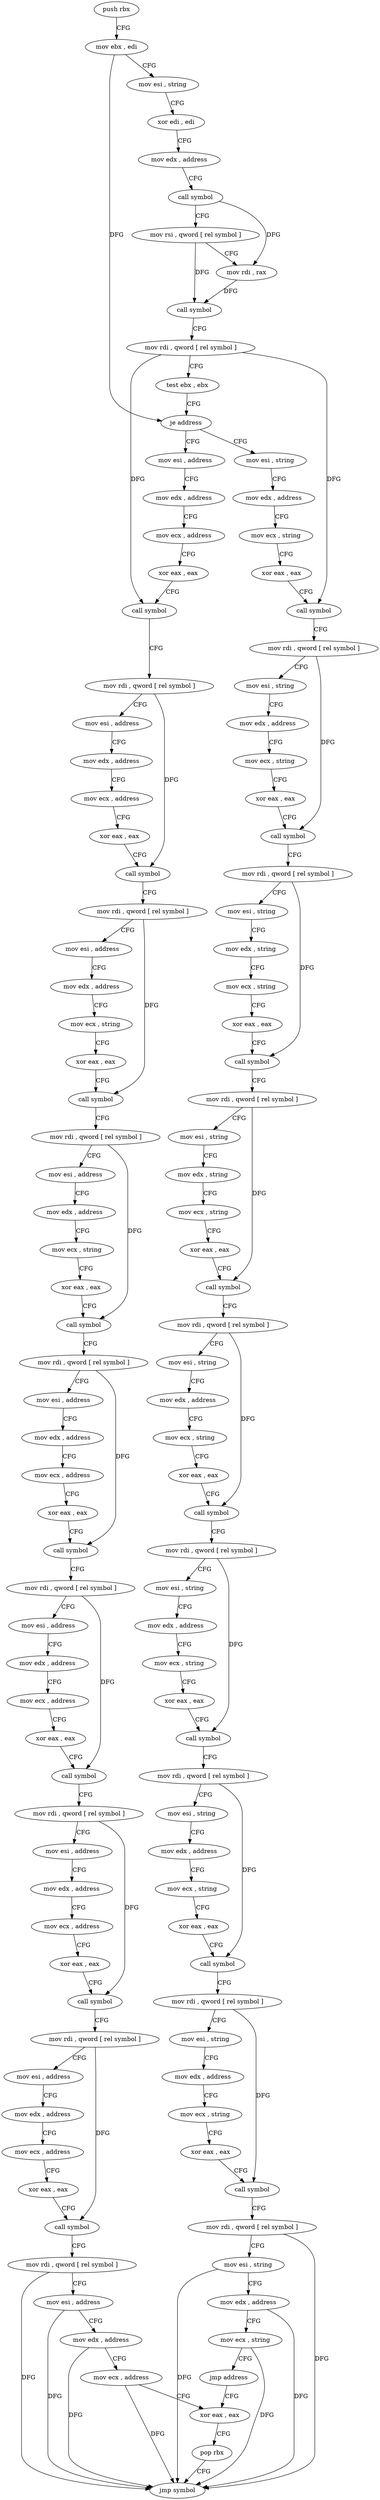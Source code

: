 digraph "func" {
"4227984" [label = "push rbx" ]
"4227985" [label = "mov ebx , edi" ]
"4227987" [label = "mov esi , string" ]
"4227992" [label = "xor edi , edi" ]
"4227994" [label = "mov edx , address" ]
"4227999" [label = "call symbol" ]
"4228004" [label = "mov rsi , qword [ rel symbol ]" ]
"4228011" [label = "mov rdi , rax" ]
"4228014" [label = "call symbol" ]
"4228019" [label = "mov rdi , qword [ rel symbol ]" ]
"4228026" [label = "test ebx , ebx" ]
"4228028" [label = "je address" ]
"4228286" [label = "mov esi , address" ]
"4228034" [label = "mov esi , string" ]
"4228291" [label = "mov edx , address" ]
"4228296" [label = "mov ecx , address" ]
"4228301" [label = "xor eax , eax" ]
"4228303" [label = "call symbol" ]
"4228308" [label = "mov rdi , qword [ rel symbol ]" ]
"4228315" [label = "mov esi , address" ]
"4228320" [label = "mov edx , address" ]
"4228325" [label = "mov ecx , address" ]
"4228330" [label = "xor eax , eax" ]
"4228332" [label = "call symbol" ]
"4228337" [label = "mov rdi , qword [ rel symbol ]" ]
"4228344" [label = "mov esi , address" ]
"4228349" [label = "mov edx , address" ]
"4228354" [label = "mov ecx , string" ]
"4228359" [label = "xor eax , eax" ]
"4228361" [label = "call symbol" ]
"4228366" [label = "mov rdi , qword [ rel symbol ]" ]
"4228373" [label = "mov esi , address" ]
"4228378" [label = "mov edx , address" ]
"4228383" [label = "mov ecx , string" ]
"4228388" [label = "xor eax , eax" ]
"4228390" [label = "call symbol" ]
"4228395" [label = "mov rdi , qword [ rel symbol ]" ]
"4228402" [label = "mov esi , address" ]
"4228407" [label = "mov edx , address" ]
"4228412" [label = "mov ecx , address" ]
"4228417" [label = "xor eax , eax" ]
"4228419" [label = "call symbol" ]
"4228424" [label = "mov rdi , qword [ rel symbol ]" ]
"4228431" [label = "mov esi , address" ]
"4228436" [label = "mov edx , address" ]
"4228441" [label = "mov ecx , address" ]
"4228446" [label = "xor eax , eax" ]
"4228448" [label = "call symbol" ]
"4228453" [label = "mov rdi , qword [ rel symbol ]" ]
"4228460" [label = "mov esi , address" ]
"4228465" [label = "mov edx , address" ]
"4228470" [label = "mov ecx , address" ]
"4228475" [label = "xor eax , eax" ]
"4228477" [label = "call symbol" ]
"4228482" [label = "mov rdi , qword [ rel symbol ]" ]
"4228489" [label = "mov esi , address" ]
"4228494" [label = "mov edx , address" ]
"4228499" [label = "mov ecx , address" ]
"4228504" [label = "xor eax , eax" ]
"4228506" [label = "call symbol" ]
"4228511" [label = "mov rdi , qword [ rel symbol ]" ]
"4228518" [label = "mov esi , address" ]
"4228523" [label = "mov edx , address" ]
"4228528" [label = "mov ecx , address" ]
"4228533" [label = "xor eax , eax" ]
"4228039" [label = "mov edx , address" ]
"4228044" [label = "mov ecx , string" ]
"4228049" [label = "xor eax , eax" ]
"4228051" [label = "call symbol" ]
"4228056" [label = "mov rdi , qword [ rel symbol ]" ]
"4228063" [label = "mov esi , string" ]
"4228068" [label = "mov edx , address" ]
"4228073" [label = "mov ecx , string" ]
"4228078" [label = "xor eax , eax" ]
"4228080" [label = "call symbol" ]
"4228085" [label = "mov rdi , qword [ rel symbol ]" ]
"4228092" [label = "mov esi , string" ]
"4228097" [label = "mov edx , string" ]
"4228102" [label = "mov ecx , string" ]
"4228107" [label = "xor eax , eax" ]
"4228109" [label = "call symbol" ]
"4228114" [label = "mov rdi , qword [ rel symbol ]" ]
"4228121" [label = "mov esi , string" ]
"4228126" [label = "mov edx , string" ]
"4228131" [label = "mov ecx , string" ]
"4228136" [label = "xor eax , eax" ]
"4228138" [label = "call symbol" ]
"4228143" [label = "mov rdi , qword [ rel symbol ]" ]
"4228150" [label = "mov esi , string" ]
"4228155" [label = "mov edx , address" ]
"4228160" [label = "mov ecx , string" ]
"4228165" [label = "xor eax , eax" ]
"4228167" [label = "call symbol" ]
"4228172" [label = "mov rdi , qword [ rel symbol ]" ]
"4228179" [label = "mov esi , string" ]
"4228184" [label = "mov edx , address" ]
"4228189" [label = "mov ecx , string" ]
"4228194" [label = "xor eax , eax" ]
"4228196" [label = "call symbol" ]
"4228201" [label = "mov rdi , qword [ rel symbol ]" ]
"4228208" [label = "mov esi , string" ]
"4228213" [label = "mov edx , address" ]
"4228218" [label = "mov ecx , string" ]
"4228223" [label = "xor eax , eax" ]
"4228225" [label = "call symbol" ]
"4228230" [label = "mov rdi , qword [ rel symbol ]" ]
"4228237" [label = "mov esi , string" ]
"4228242" [label = "mov edx , address" ]
"4228247" [label = "mov ecx , string" ]
"4228252" [label = "xor eax , eax" ]
"4228254" [label = "call symbol" ]
"4228259" [label = "mov rdi , qword [ rel symbol ]" ]
"4228266" [label = "mov esi , string" ]
"4228271" [label = "mov edx , address" ]
"4228276" [label = "mov ecx , string" ]
"4228281" [label = "jmp address" ]
"4228535" [label = "pop rbx" ]
"4228536" [label = "jmp symbol" ]
"4227984" -> "4227985" [ label = "CFG" ]
"4227985" -> "4227987" [ label = "CFG" ]
"4227985" -> "4228028" [ label = "DFG" ]
"4227987" -> "4227992" [ label = "CFG" ]
"4227992" -> "4227994" [ label = "CFG" ]
"4227994" -> "4227999" [ label = "CFG" ]
"4227999" -> "4228004" [ label = "CFG" ]
"4227999" -> "4228011" [ label = "DFG" ]
"4228004" -> "4228011" [ label = "CFG" ]
"4228004" -> "4228014" [ label = "DFG" ]
"4228011" -> "4228014" [ label = "DFG" ]
"4228014" -> "4228019" [ label = "CFG" ]
"4228019" -> "4228026" [ label = "CFG" ]
"4228019" -> "4228303" [ label = "DFG" ]
"4228019" -> "4228051" [ label = "DFG" ]
"4228026" -> "4228028" [ label = "CFG" ]
"4228028" -> "4228286" [ label = "CFG" ]
"4228028" -> "4228034" [ label = "CFG" ]
"4228286" -> "4228291" [ label = "CFG" ]
"4228034" -> "4228039" [ label = "CFG" ]
"4228291" -> "4228296" [ label = "CFG" ]
"4228296" -> "4228301" [ label = "CFG" ]
"4228301" -> "4228303" [ label = "CFG" ]
"4228303" -> "4228308" [ label = "CFG" ]
"4228308" -> "4228315" [ label = "CFG" ]
"4228308" -> "4228332" [ label = "DFG" ]
"4228315" -> "4228320" [ label = "CFG" ]
"4228320" -> "4228325" [ label = "CFG" ]
"4228325" -> "4228330" [ label = "CFG" ]
"4228330" -> "4228332" [ label = "CFG" ]
"4228332" -> "4228337" [ label = "CFG" ]
"4228337" -> "4228344" [ label = "CFG" ]
"4228337" -> "4228361" [ label = "DFG" ]
"4228344" -> "4228349" [ label = "CFG" ]
"4228349" -> "4228354" [ label = "CFG" ]
"4228354" -> "4228359" [ label = "CFG" ]
"4228359" -> "4228361" [ label = "CFG" ]
"4228361" -> "4228366" [ label = "CFG" ]
"4228366" -> "4228373" [ label = "CFG" ]
"4228366" -> "4228390" [ label = "DFG" ]
"4228373" -> "4228378" [ label = "CFG" ]
"4228378" -> "4228383" [ label = "CFG" ]
"4228383" -> "4228388" [ label = "CFG" ]
"4228388" -> "4228390" [ label = "CFG" ]
"4228390" -> "4228395" [ label = "CFG" ]
"4228395" -> "4228402" [ label = "CFG" ]
"4228395" -> "4228419" [ label = "DFG" ]
"4228402" -> "4228407" [ label = "CFG" ]
"4228407" -> "4228412" [ label = "CFG" ]
"4228412" -> "4228417" [ label = "CFG" ]
"4228417" -> "4228419" [ label = "CFG" ]
"4228419" -> "4228424" [ label = "CFG" ]
"4228424" -> "4228431" [ label = "CFG" ]
"4228424" -> "4228448" [ label = "DFG" ]
"4228431" -> "4228436" [ label = "CFG" ]
"4228436" -> "4228441" [ label = "CFG" ]
"4228441" -> "4228446" [ label = "CFG" ]
"4228446" -> "4228448" [ label = "CFG" ]
"4228448" -> "4228453" [ label = "CFG" ]
"4228453" -> "4228460" [ label = "CFG" ]
"4228453" -> "4228477" [ label = "DFG" ]
"4228460" -> "4228465" [ label = "CFG" ]
"4228465" -> "4228470" [ label = "CFG" ]
"4228470" -> "4228475" [ label = "CFG" ]
"4228475" -> "4228477" [ label = "CFG" ]
"4228477" -> "4228482" [ label = "CFG" ]
"4228482" -> "4228489" [ label = "CFG" ]
"4228482" -> "4228506" [ label = "DFG" ]
"4228489" -> "4228494" [ label = "CFG" ]
"4228494" -> "4228499" [ label = "CFG" ]
"4228499" -> "4228504" [ label = "CFG" ]
"4228504" -> "4228506" [ label = "CFG" ]
"4228506" -> "4228511" [ label = "CFG" ]
"4228511" -> "4228518" [ label = "CFG" ]
"4228511" -> "4228536" [ label = "DFG" ]
"4228518" -> "4228523" [ label = "CFG" ]
"4228518" -> "4228536" [ label = "DFG" ]
"4228523" -> "4228528" [ label = "CFG" ]
"4228523" -> "4228536" [ label = "DFG" ]
"4228528" -> "4228533" [ label = "CFG" ]
"4228528" -> "4228536" [ label = "DFG" ]
"4228533" -> "4228535" [ label = "CFG" ]
"4228039" -> "4228044" [ label = "CFG" ]
"4228044" -> "4228049" [ label = "CFG" ]
"4228049" -> "4228051" [ label = "CFG" ]
"4228051" -> "4228056" [ label = "CFG" ]
"4228056" -> "4228063" [ label = "CFG" ]
"4228056" -> "4228080" [ label = "DFG" ]
"4228063" -> "4228068" [ label = "CFG" ]
"4228068" -> "4228073" [ label = "CFG" ]
"4228073" -> "4228078" [ label = "CFG" ]
"4228078" -> "4228080" [ label = "CFG" ]
"4228080" -> "4228085" [ label = "CFG" ]
"4228085" -> "4228092" [ label = "CFG" ]
"4228085" -> "4228109" [ label = "DFG" ]
"4228092" -> "4228097" [ label = "CFG" ]
"4228097" -> "4228102" [ label = "CFG" ]
"4228102" -> "4228107" [ label = "CFG" ]
"4228107" -> "4228109" [ label = "CFG" ]
"4228109" -> "4228114" [ label = "CFG" ]
"4228114" -> "4228121" [ label = "CFG" ]
"4228114" -> "4228138" [ label = "DFG" ]
"4228121" -> "4228126" [ label = "CFG" ]
"4228126" -> "4228131" [ label = "CFG" ]
"4228131" -> "4228136" [ label = "CFG" ]
"4228136" -> "4228138" [ label = "CFG" ]
"4228138" -> "4228143" [ label = "CFG" ]
"4228143" -> "4228150" [ label = "CFG" ]
"4228143" -> "4228167" [ label = "DFG" ]
"4228150" -> "4228155" [ label = "CFG" ]
"4228155" -> "4228160" [ label = "CFG" ]
"4228160" -> "4228165" [ label = "CFG" ]
"4228165" -> "4228167" [ label = "CFG" ]
"4228167" -> "4228172" [ label = "CFG" ]
"4228172" -> "4228179" [ label = "CFG" ]
"4228172" -> "4228196" [ label = "DFG" ]
"4228179" -> "4228184" [ label = "CFG" ]
"4228184" -> "4228189" [ label = "CFG" ]
"4228189" -> "4228194" [ label = "CFG" ]
"4228194" -> "4228196" [ label = "CFG" ]
"4228196" -> "4228201" [ label = "CFG" ]
"4228201" -> "4228208" [ label = "CFG" ]
"4228201" -> "4228225" [ label = "DFG" ]
"4228208" -> "4228213" [ label = "CFG" ]
"4228213" -> "4228218" [ label = "CFG" ]
"4228218" -> "4228223" [ label = "CFG" ]
"4228223" -> "4228225" [ label = "CFG" ]
"4228225" -> "4228230" [ label = "CFG" ]
"4228230" -> "4228237" [ label = "CFG" ]
"4228230" -> "4228254" [ label = "DFG" ]
"4228237" -> "4228242" [ label = "CFG" ]
"4228242" -> "4228247" [ label = "CFG" ]
"4228247" -> "4228252" [ label = "CFG" ]
"4228252" -> "4228254" [ label = "CFG" ]
"4228254" -> "4228259" [ label = "CFG" ]
"4228259" -> "4228266" [ label = "CFG" ]
"4228259" -> "4228536" [ label = "DFG" ]
"4228266" -> "4228271" [ label = "CFG" ]
"4228266" -> "4228536" [ label = "DFG" ]
"4228271" -> "4228276" [ label = "CFG" ]
"4228271" -> "4228536" [ label = "DFG" ]
"4228276" -> "4228281" [ label = "CFG" ]
"4228276" -> "4228536" [ label = "DFG" ]
"4228281" -> "4228533" [ label = "CFG" ]
"4228535" -> "4228536" [ label = "CFG" ]
}
